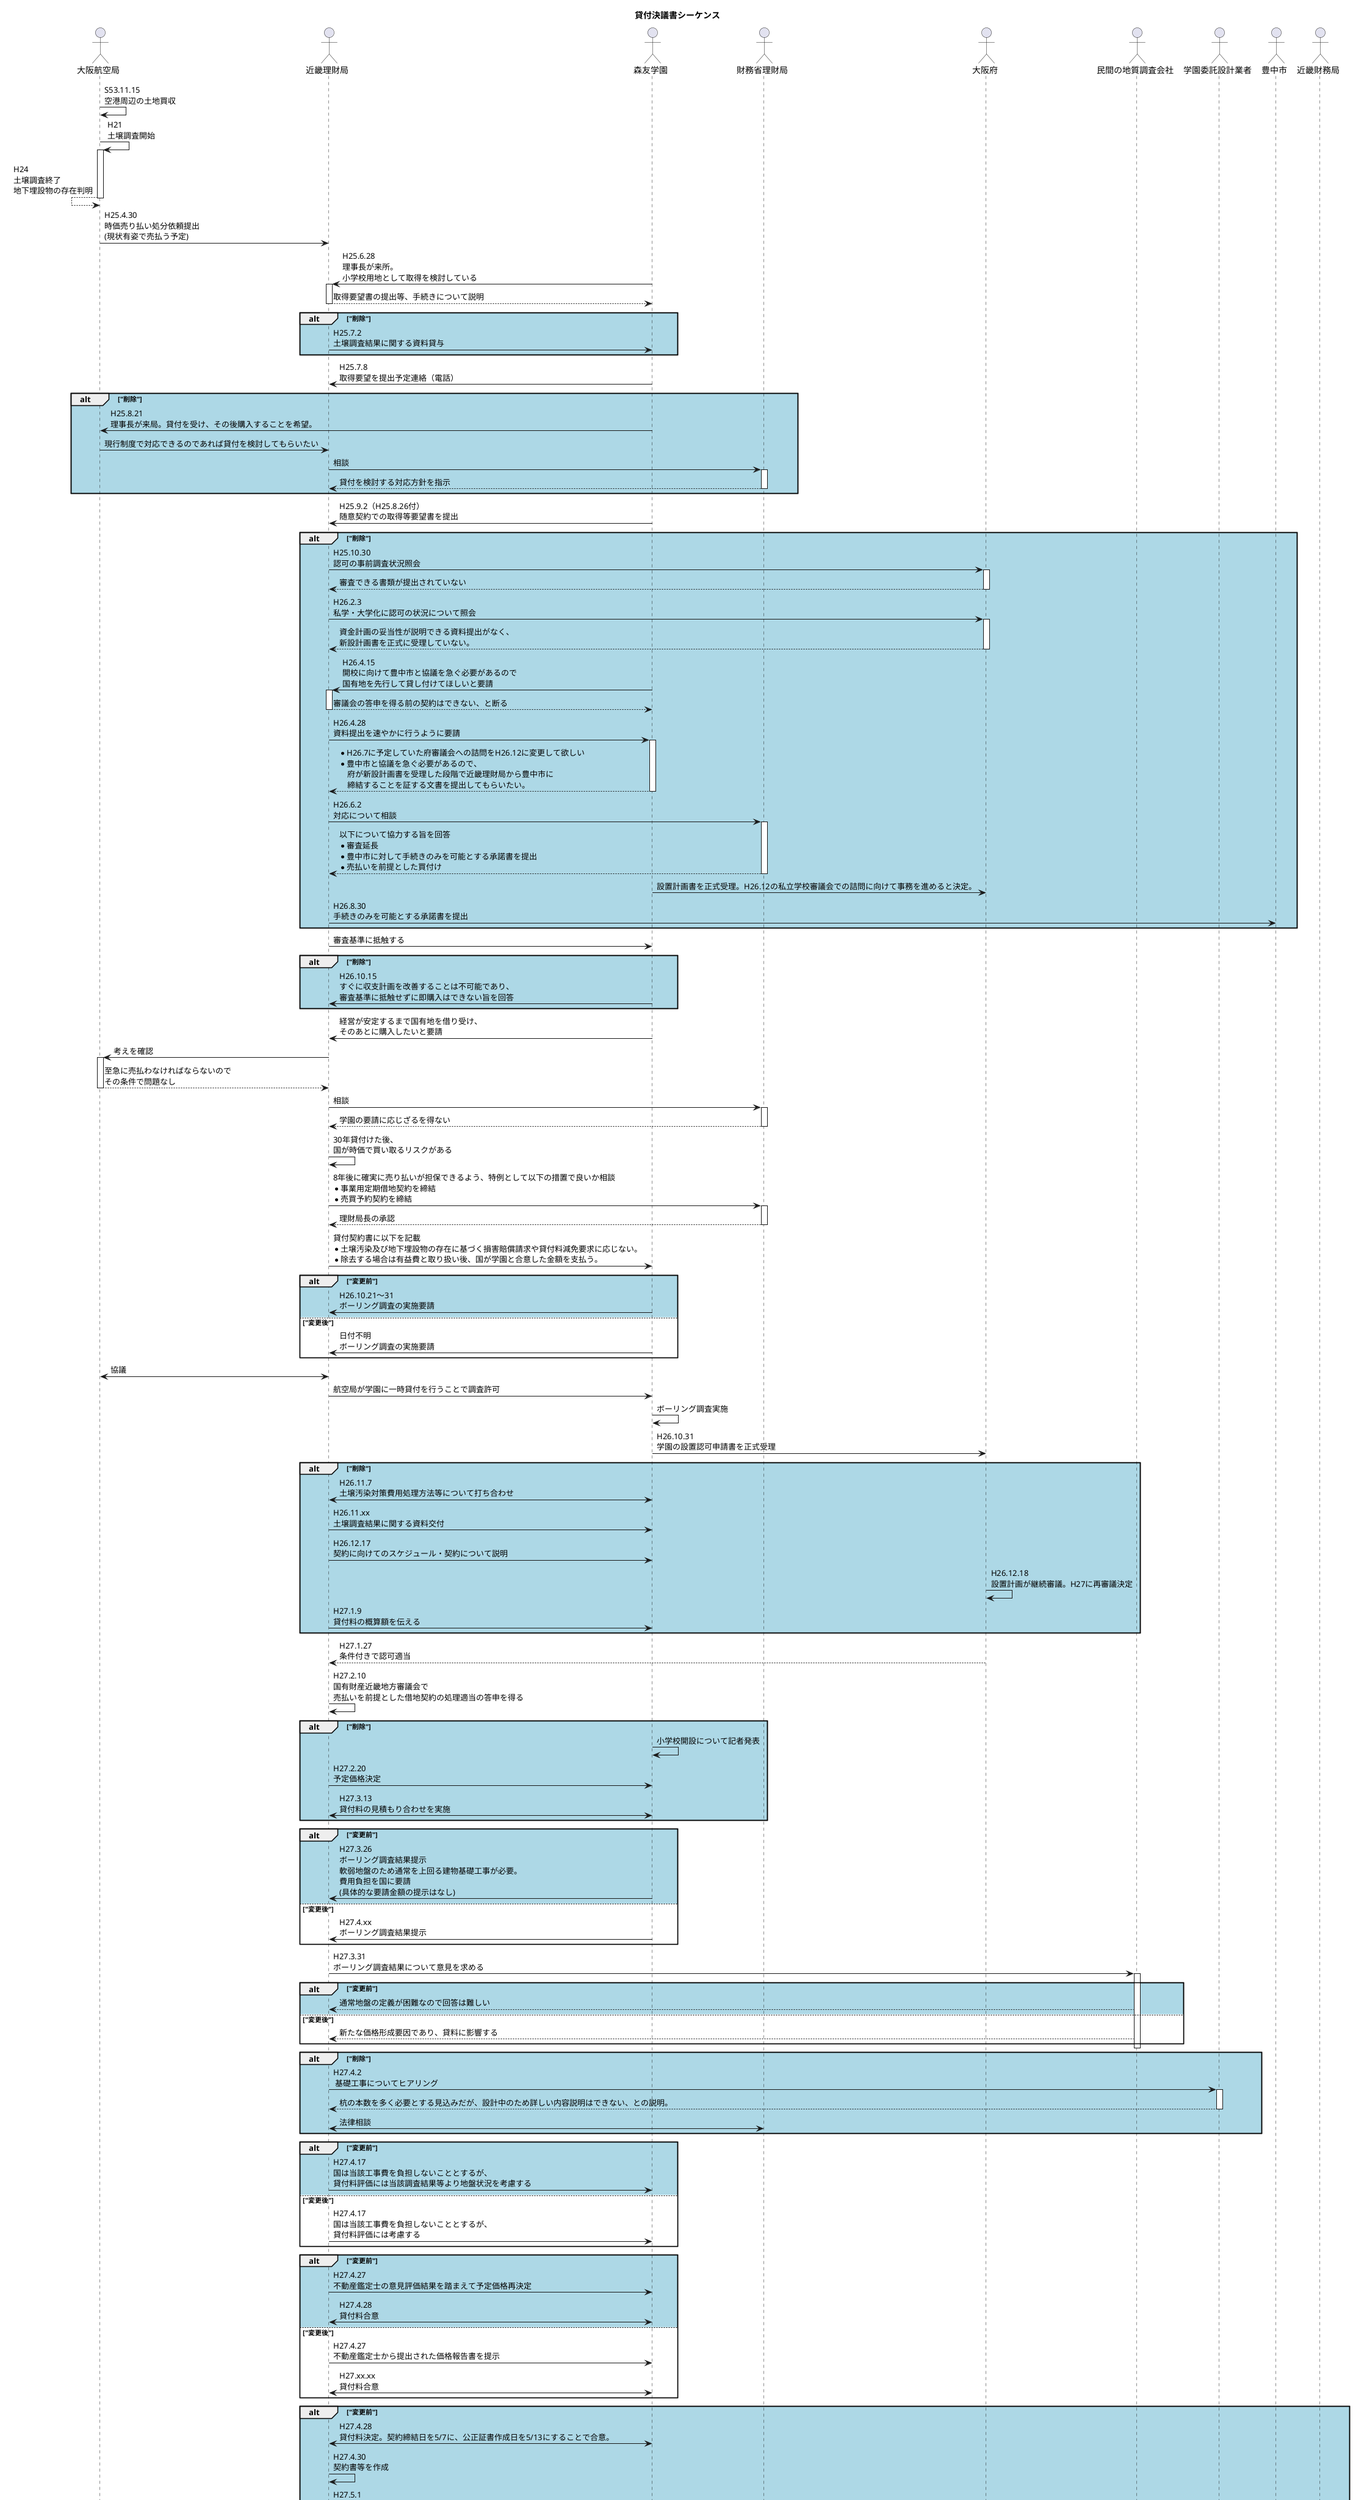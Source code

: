 @startuml{kinki.png}

title 貸付決議書シーケンス
hide footbox

Actor "大阪航空局" as kouku
Actor "近畿理財局" as kinki
Actor "森友学園" as gakuen
Actor "財務省理財局" as honsyo
Actor "大阪府" as oosaka
Actor "民間の地質調査会社" as min_chousa
Actor "学園委託設計業者" as min_sekkei
Actor "豊中市" as toyonaka
Actor "近畿財務局" as kinki_zai
kouku -> kouku : S53.11.15\n空港周辺の土地買収
kouku -> kouku : H21\n土壌調査開始
activate kouku
kouku <-- kouku : H24\n土壌調査終了\n地下埋設物の存在判明
deactivate kouku

kouku -> kinki : H25.4.30\n時価売り払い処分依頼提出\n(現状有姿で売払う予定)
gakuen -> kinki : H25.6.28\n理事長が来所。\n小学校用地として取得を検討している
activate kinki
gakuen <-- kinki : 取得要望書の提出等、手続きについて説明
deactivate kinki
alt #LightBlue "削除"
  kinki -> gakuen : H25.7.2\n土壌調査結果に関する資料貸与
end alt
gakuen -> kinki : H25.7.8\n取得要望を提出予定連絡（電話）
alt #LightBlue "削除"
  gakuen -> kouku : H25.8.21\n理事長が来局。貸付を受け、その後購入することを希望。
  kouku -> kinki : 現行制度で対応できるのであれば貸付を検討してもらいたい
  kinki -> honsyo : 相談
  activate honsyo
  kinki <-- honsyo : 貸付を検討する対応方針を指示
  deactivate honsyo
end alt

gakuen -> kinki : H25.9.2（H25.8.26付）\n随意契約での取得等要望書を提出

alt #LightBlue "削除"
  kinki -> oosaka : H25.10.30\n認可の事前調査状況照会
  activate oosaka
  kinki <-- oosaka : 審査できる書類が提出されていない
  deactivate oosaka

  kinki -> oosaka : H26.2.3\n私学・大学化に認可の状況について照会
  activate oosaka
  kinki <-- oosaka : 資金計画の妥当性が説明できる資料提出がなく、\n新設計画書を正式に受理していない。
  deactivate oosaka

  gakuen -> kinki : H26.4.15\n開校に向けて豊中市と協議を急ぐ必要があるので\n国有地を先行して貸し付けてほしいと要請
  activate kinki
  gakuen <-- kinki : 審議会の答申を得る前の契約はできない、と断る
  deactivate kinki

  kinki -> gakuen : H26.4.28\n資料提出を速やかに行うように要請
  activate gakuen
  kinki <-- gakuen : * H26.7に予定していた府審議会への詰問をH26.12に変更して欲しい\n* 豊中市と協議を急ぐ必要があるので、\n　府が新設計画書を受理した段階で近畿理財局から豊中市に\n　締結することを証する文書を提出してもらいたい。
  deactivate gakuen

  kinki -> honsyo : H26.6.2\n対応について相談
  activate honsyo
  kinki <-- honsyo : 以下について協力する旨を回答\n*審査延長\n*豊中市に対して手続きのみを可能とする承諾書を提出\n*売払いを前提とした買付け
  deactivate honsyo

  gakuen -> oosaka : 設置計画書を正式受理。H26.12の私立学校審議会での詰問に向けて事務を進めると決定。
  kinki -> toyonaka : H26.8.30\n手続きのみを可能とする承諾書を提出
end alt
gakuen <- kinki : 審査基準に抵触する
alt #LightBlue "削除"
  gakuen -> kinki : H26.10.15\nすぐに収支計画を改善することは不可能であり、\n審査基準に抵触せずに即購入はできない旨を回答
end alt

gakuen -> kinki : 経営が安定するまで国有地を借り受け、\nそのあとに購入したいと要請
kinki -> kouku : 考えを確認
activate kouku
kinki <-- kouku : 至急に売払わなければならないので\nその条件で問題なし
deactivate kouku
kinki -> honsyo : 相談
activate honsyo
kinki <-- honsyo : 学園の要請に応じざるを得ない
deactivate honsyo

kinki -> kinki : 30年貸付けた後、\n国が時価で買い取るリスクがある
kinki -> honsyo : 8年後に確実に売り払いが担保できるよう、特例として以下の措置で良いか相談\n*事業用定期借地契約を締結\n*売買予約契約を締結
activate honsyo
kinki <-- honsyo : 理財局長の承認
deactivate honsyo
kinki -> gakuen : 貸付契約書に以下を記載\n* 土壌汚染及び地下埋設物の存在に基づく損害賠償請求や貸付料減免要求に応じない。\n* 除去する場合は有益費と取り扱い後、国が学園と合意した金額を支払う。

alt #LightBlue "変更前"
  gakuen -> kinki : H26.10.21～31\nボーリング調査の実施要請
else #White "変更後"
  gakuen -> kinki : 日付不明\nボーリング調査の実施要請
end alt
activate kinki
kinki <-> kouku : 協議
kinki -> gakuen : 航空局が学園に一時貸付を行うことで調査許可
deactivate kinki
gakuen -> gakuen : ボーリング調査実施

gakuen -> oosaka : H26.10.31\n学園の設置認可申請書を正式受理

alt #LightBlue "削除"
  kinki <-> gakuen : H26.11.7\n土壌汚染対策費用処理方法等について打ち合わせ
  kinki -> gakuen : H26.11.xx\n土壌調査結果に関する資料交付
  kinki -> gakuen : H26.12.17\n契約に向けてのスケジュール・契約について説明
  oosaka -> oosaka : H26.12.18\n設置計画が継続審議。H27に再審議決定
  kinki -> gakuen : H27.1.9\n貸付料の概算額を伝える
end alt

kinki <-- oosaka : H27.1.27\n条件付きで認可適当
kinki -> kinki : H27.2.10\n国有財産近畿地方審議会で\n売払いを前提とした借地契約の処理適当の答申を得る

alt #LightBlue "削除"
  gakuen -> gakuen : 小学校開設について記者発表
  kinki -> gakuen : H27.2.20\n予定価格決定
  kinki <-> gakuen : H27.3.13\n貸付料の見積もり合わせを実施
end alt

alt #LightBlue "変更前"
  gakuen -> kinki : H27.3.26\nボーリング調査結果提示\n軟弱地盤のため通常を上回る建物基礎工事が必要。\n費用負担を国に要請\n(具体的な要請金額の提示はなし)
else #White "変更後"
  gakuen -> kinki : H27.4.xx\nボーリング調査結果提示
end alt

kinki -> min_chousa : H27.3.31\nボーリング調査結果について意見を求める
activate min_chousa
alt #LightBlue "変更前"
  kinki <-- min_chousa : 通常地盤の定義が困難なので回答は難しい
else #White  "変更後"
  kinki <-- min_chousa : 新たな価格形成要因であり、貸料に影響する
end alt
deactivate min_chousa


alt #LightBlue "削除"
  kinki -> min_sekkei : H27.4.2\n 基礎工事についてヒアリング
  activate min_sekkei
  kinki <-- min_sekkei : 杭の本数を多く必要とする見込みだが、設計中のため詳しい内容説明はできない、との説明。
  deactivate min_sekkei
  kinki <-> honsyo : 法律相談
end alt

alt #LightBlue "変更前"
  kinki -> gakuen : H27.4.17\n国は当該工事費を負担しないこととするが、\n貸付料評価には当該調査結果等より地盤状況を考慮する
else #White "変更後"
  kinki -> gakuen : H27.4.17\n国は当該工事費を負担しないこととするが、\n貸付料評価には考慮する
end alt

alt #LightBlue "変更前"
  kinki -> gakuen : H27.4.27\n不動産鑑定士の意見評価結果を踏まえて予定価格再決定
  kinki <-> gakuen : H27.4.28\n貸付料合意
else #White "変更後"
  kinki -> gakuen : H27.4.27\n不動産鑑定士から提出された価格報告書を提示
  kinki <-> gakuen : H27.xx.xx\n貸付料合意
end alt

alt #LightBlue "変更前"
  kinki <-> gakuen : H27.4.28\n貸付料決定。契約締結日を5/7に、公正証書作成日を5/13にすることで合意。
  kinki -> kinki : H27.4.30\n契約書等を作成
  kinki -> gakuen : H27.5.1\n契約書等を森友学園に持参
  activate gakuen
  kinki <-- gakuen : 公正証書作成料負担について難色を示し書類を受け取らず
  deactivate gakuen
  gakuen -> kinki : H27.5.7\n契約保証金を納入。\n押印段階で納得できないとして契約は不成立。
  kinki -> gakuen : H27.5.11\n違約金条項について説明
  activate gakuen
  kinki <-- gakuen : 納得せず
  deactivate gakuen
  kinki -> gakuen : H27.5.12\n相手方弁護士も交え再度説明。\n
  activate gakuen
  kinki <-- gakuen : 押印拒否
  kinki -> gakuen : 本日契約できなければ契約手続きはいったんリセットされることを説明
  kinki <-- gakuen : 了解
  deactivate gakuen
  kinki -> gakuen : H27.5.13\n貸付合意書修正案を提示
  gakuen -> kinki_zai : H27.5.15\n違約金減額の申入れ文書を送付（内容証明郵便）
  kinki <-> kinki_zai : 内容証明郵便への回答を5/27に行うことで調整
else #White "変更後"
  kinki <-> gakuen : H27.5.13に契約締結予定だったが調整が整わず、契約書等の再作成を行う。
end alt

@enduml
